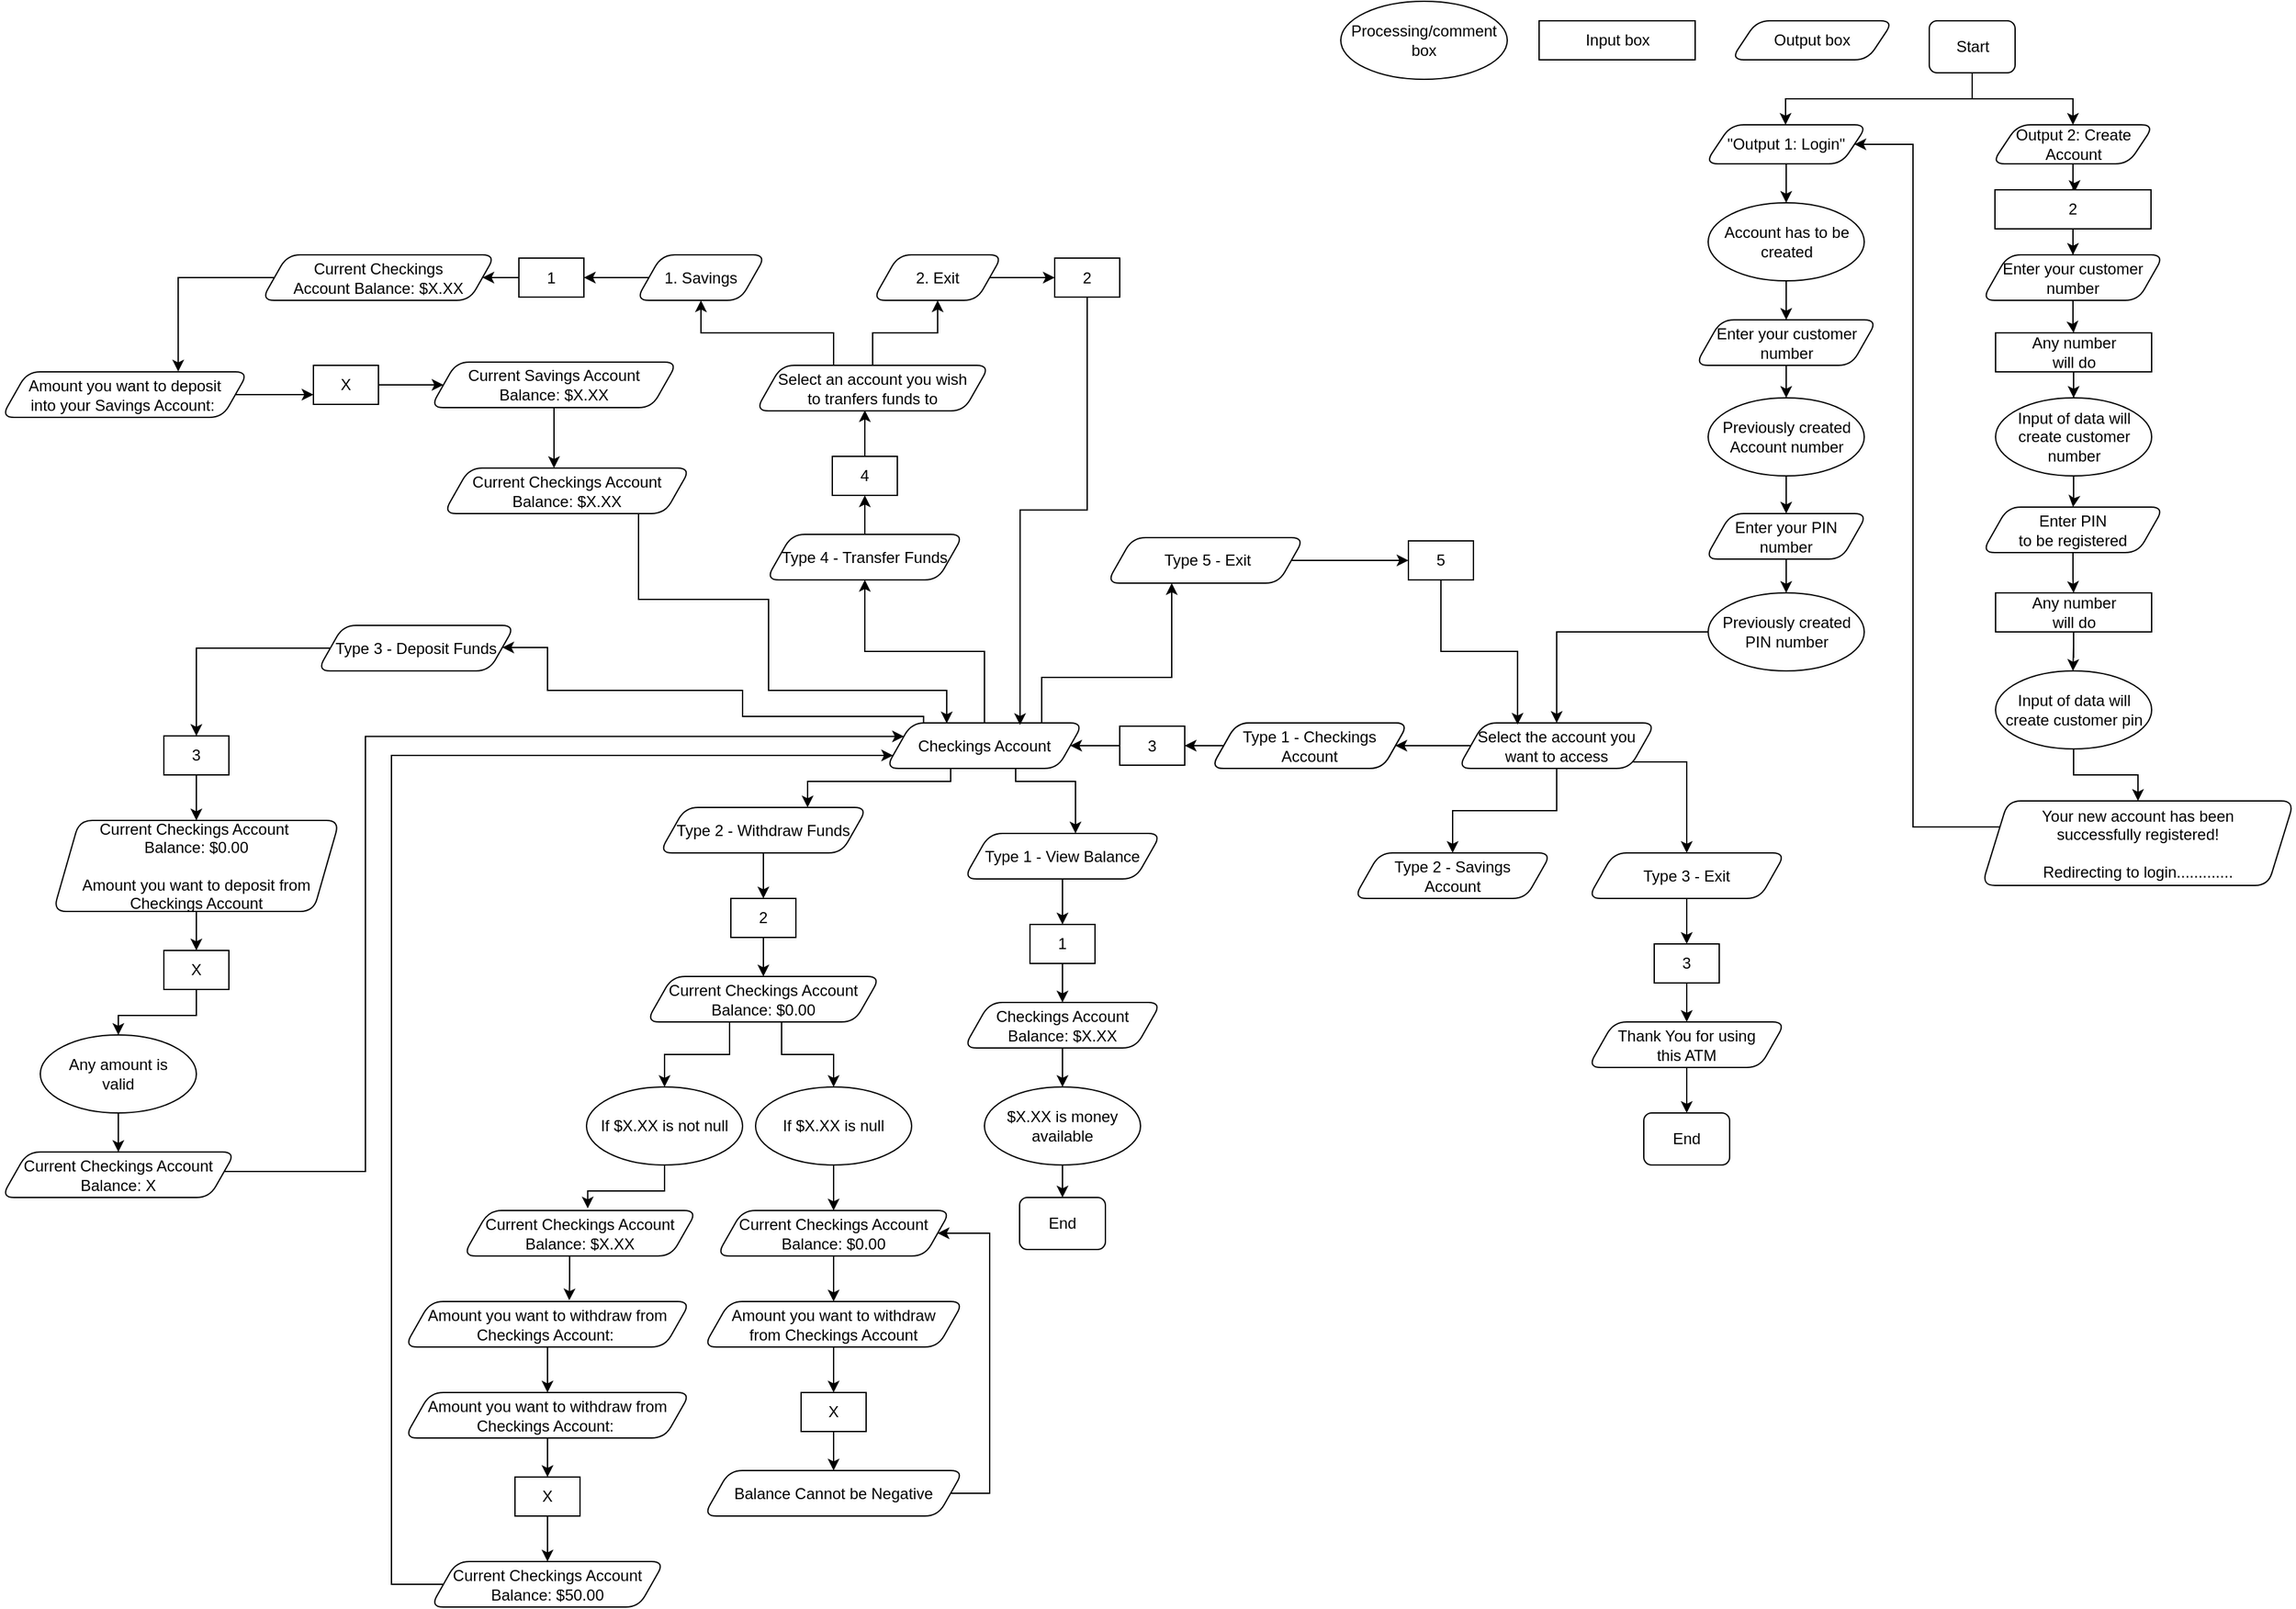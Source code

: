 <mxfile version="20.1.1" type="github">
  <diagram id="PVZnReJb8n95HXbe6FDD" name="Page-1">
    <mxGraphModel dx="2595" dy="1390" grid="1" gridSize="10" guides="1" tooltips="1" connect="1" arrows="1" fold="1" page="1" pageScale="1" pageWidth="4681" pageHeight="3300" math="0" shadow="0">
      <root>
        <mxCell id="0" />
        <mxCell id="1" parent="0" />
        <mxCell id="Zx9jNWDYJmhsIeQJABpq-4" value="" style="edgeStyle=orthogonalEdgeStyle;rounded=0;orthogonalLoop=1;jettySize=auto;html=1;" edge="1" parent="1" source="Zx9jNWDYJmhsIeQJABpq-1" target="Zx9jNWDYJmhsIeQJABpq-2">
          <mxGeometry relative="1" as="geometry">
            <Array as="points">
              <mxPoint x="2446" y="155" />
              <mxPoint x="2302" y="155" />
            </Array>
          </mxGeometry>
        </mxCell>
        <mxCell id="Zx9jNWDYJmhsIeQJABpq-8" style="edgeStyle=orthogonalEdgeStyle;rounded=0;orthogonalLoop=1;jettySize=auto;html=1;entryX=0.5;entryY=0;entryDx=0;entryDy=0;" edge="1" parent="1" source="Zx9jNWDYJmhsIeQJABpq-1" target="Zx9jNWDYJmhsIeQJABpq-5">
          <mxGeometry relative="1" as="geometry" />
        </mxCell>
        <mxCell id="Zx9jNWDYJmhsIeQJABpq-1" value="Start" style="rounded=1;whiteSpace=wrap;html=1;" vertex="1" parent="1">
          <mxGeometry x="2412.5" y="95" width="66" height="40" as="geometry" />
        </mxCell>
        <mxCell id="Zx9jNWDYJmhsIeQJABpq-40" style="edgeStyle=orthogonalEdgeStyle;rounded=0;orthogonalLoop=1;jettySize=auto;html=1;" edge="1" parent="1" source="Zx9jNWDYJmhsIeQJABpq-2" target="Zx9jNWDYJmhsIeQJABpq-39">
          <mxGeometry relative="1" as="geometry" />
        </mxCell>
        <mxCell id="Zx9jNWDYJmhsIeQJABpq-2" value="&quot;Output 1: Login&quot;" style="shape=parallelogram;perimeter=parallelogramPerimeter;whiteSpace=wrap;html=1;fixedSize=1;rounded=1;" vertex="1" parent="1">
          <mxGeometry x="2240" y="175" width="125" height="30" as="geometry" />
        </mxCell>
        <mxCell id="Zx9jNWDYJmhsIeQJABpq-35" style="edgeStyle=orthogonalEdgeStyle;rounded=0;orthogonalLoop=1;jettySize=auto;html=1;entryX=0.511;entryY=0.054;entryDx=0;entryDy=0;entryPerimeter=0;" edge="1" parent="1" source="Zx9jNWDYJmhsIeQJABpq-5" target="Zx9jNWDYJmhsIeQJABpq-9">
          <mxGeometry relative="1" as="geometry" />
        </mxCell>
        <mxCell id="Zx9jNWDYJmhsIeQJABpq-5" value="Output 2: Create Account" style="shape=parallelogram;perimeter=parallelogramPerimeter;whiteSpace=wrap;html=1;fixedSize=1;rounded=1;" vertex="1" parent="1">
          <mxGeometry x="2460.5" y="175" width="125" height="30" as="geometry" />
        </mxCell>
        <mxCell id="Zx9jNWDYJmhsIeQJABpq-14" value="" style="edgeStyle=orthogonalEdgeStyle;rounded=0;orthogonalLoop=1;jettySize=auto;html=1;" edge="1" parent="1" source="Zx9jNWDYJmhsIeQJABpq-9" target="Zx9jNWDYJmhsIeQJABpq-13">
          <mxGeometry relative="1" as="geometry" />
        </mxCell>
        <mxCell id="Zx9jNWDYJmhsIeQJABpq-9" value="2" style="shape=rectangle;perimeter=retanglePerimeter;whiteSpace=wrap;html=1;fixedSize=1;sketch=0;rounded=0;shadow=0;direction=east;" vertex="1" parent="1">
          <mxGeometry x="2463" y="225" width="120" height="30" as="geometry" />
        </mxCell>
        <mxCell id="Zx9jNWDYJmhsIeQJABpq-16" value="" style="edgeStyle=orthogonalEdgeStyle;rounded=0;orthogonalLoop=1;jettySize=auto;html=1;" edge="1" parent="1" source="Zx9jNWDYJmhsIeQJABpq-13" target="Zx9jNWDYJmhsIeQJABpq-15">
          <mxGeometry relative="1" as="geometry" />
        </mxCell>
        <mxCell id="Zx9jNWDYJmhsIeQJABpq-13" value="Enter your customer number" style="shape=parallelogram;perimeter=parallelogramPerimeter;whiteSpace=wrap;html=1;fixedSize=1;rounded=1;" vertex="1" parent="1">
          <mxGeometry x="2453" y="275" width="140" height="35" as="geometry" />
        </mxCell>
        <mxCell id="Zx9jNWDYJmhsIeQJABpq-23" value="" style="edgeStyle=orthogonalEdgeStyle;rounded=0;orthogonalLoop=1;jettySize=auto;html=1;" edge="1" parent="1" source="Zx9jNWDYJmhsIeQJABpq-15" target="Zx9jNWDYJmhsIeQJABpq-22">
          <mxGeometry relative="1" as="geometry" />
        </mxCell>
        <mxCell id="Zx9jNWDYJmhsIeQJABpq-15" value="Any number &lt;br&gt;will do" style="shape=rectangle;perimeter=rectanglePerimeter;whiteSpace=wrap;html=1;fixedSize=1;" vertex="1" parent="1">
          <mxGeometry x="2463.5" y="335" width="120" height="30" as="geometry" />
        </mxCell>
        <mxCell id="Zx9jNWDYJmhsIeQJABpq-26" style="edgeStyle=orthogonalEdgeStyle;rounded=0;orthogonalLoop=1;jettySize=auto;html=1;entryX=0.5;entryY=0;entryDx=0;entryDy=0;" edge="1" parent="1" source="Zx9jNWDYJmhsIeQJABpq-22" target="Zx9jNWDYJmhsIeQJABpq-25">
          <mxGeometry relative="1" as="geometry" />
        </mxCell>
        <mxCell id="Zx9jNWDYJmhsIeQJABpq-22" value="Input of data will create customer number" style="ellipse;whiteSpace=wrap;html=1;" vertex="1" parent="1">
          <mxGeometry x="2463.5" y="385" width="120" height="60" as="geometry" />
        </mxCell>
        <mxCell id="Zx9jNWDYJmhsIeQJABpq-30" style="edgeStyle=orthogonalEdgeStyle;rounded=0;orthogonalLoop=1;jettySize=auto;html=1;entryX=0.5;entryY=0;entryDx=0;entryDy=0;" edge="1" parent="1" source="Zx9jNWDYJmhsIeQJABpq-25" target="Zx9jNWDYJmhsIeQJABpq-29">
          <mxGeometry relative="1" as="geometry" />
        </mxCell>
        <mxCell id="Zx9jNWDYJmhsIeQJABpq-25" value="Enter PIN &lt;br&gt;to be registered" style="shape=parallelogram;perimeter=parallelogramPerimeter;whiteSpace=wrap;html=1;fixedSize=1;rounded=1;" vertex="1" parent="1">
          <mxGeometry x="2453" y="469" width="140" height="35" as="geometry" />
        </mxCell>
        <mxCell id="Zx9jNWDYJmhsIeQJABpq-37" value="" style="edgeStyle=orthogonalEdgeStyle;rounded=0;orthogonalLoop=1;jettySize=auto;html=1;" edge="1" parent="1" source="Zx9jNWDYJmhsIeQJABpq-27" target="Zx9jNWDYJmhsIeQJABpq-36">
          <mxGeometry relative="1" as="geometry" />
        </mxCell>
        <mxCell id="Zx9jNWDYJmhsIeQJABpq-27" value="Input of data will create customer pin" style="ellipse;whiteSpace=wrap;html=1;" vertex="1" parent="1">
          <mxGeometry x="2463.5" y="595" width="120" height="60" as="geometry" />
        </mxCell>
        <mxCell id="Zx9jNWDYJmhsIeQJABpq-31" style="edgeStyle=orthogonalEdgeStyle;rounded=0;orthogonalLoop=1;jettySize=auto;html=1;entryX=0.5;entryY=0;entryDx=0;entryDy=0;" edge="1" parent="1" source="Zx9jNWDYJmhsIeQJABpq-29">
          <mxGeometry relative="1" as="geometry">
            <mxPoint x="2523" y="595" as="targetPoint" />
          </mxGeometry>
        </mxCell>
        <mxCell id="Zx9jNWDYJmhsIeQJABpq-29" value="Any number &lt;br&gt;will do" style="shape=rectangle;perimeter=rectanglePerimeter;whiteSpace=wrap;html=1;fixedSize=1;" vertex="1" parent="1">
          <mxGeometry x="2463.5" y="535" width="120" height="30" as="geometry" />
        </mxCell>
        <mxCell id="Zx9jNWDYJmhsIeQJABpq-38" style="edgeStyle=orthogonalEdgeStyle;rounded=0;orthogonalLoop=1;jettySize=auto;html=1;entryX=1;entryY=0.5;entryDx=0;entryDy=0;" edge="1" parent="1" source="Zx9jNWDYJmhsIeQJABpq-36" target="Zx9jNWDYJmhsIeQJABpq-2">
          <mxGeometry relative="1" as="geometry">
            <Array as="points">
              <mxPoint x="2400" y="715" />
              <mxPoint x="2400" y="190" />
            </Array>
          </mxGeometry>
        </mxCell>
        <mxCell id="Zx9jNWDYJmhsIeQJABpq-36" value="Your new account has been &lt;br&gt;successfully registered!&lt;br&gt;&lt;br&gt;Redirecting to login............." style="shape=parallelogram;perimeter=parallelogramPerimeter;whiteSpace=wrap;html=1;fixedSize=1;rounded=1;" vertex="1" parent="1">
          <mxGeometry x="2453" y="695" width="240" height="65" as="geometry" />
        </mxCell>
        <mxCell id="Zx9jNWDYJmhsIeQJABpq-43" style="edgeStyle=orthogonalEdgeStyle;rounded=0;orthogonalLoop=1;jettySize=auto;html=1;entryX=0.5;entryY=0;entryDx=0;entryDy=0;" edge="1" parent="1" source="Zx9jNWDYJmhsIeQJABpq-39" target="Zx9jNWDYJmhsIeQJABpq-44">
          <mxGeometry relative="1" as="geometry">
            <mxPoint x="2302.5" y="325" as="targetPoint" />
          </mxGeometry>
        </mxCell>
        <mxCell id="Zx9jNWDYJmhsIeQJABpq-39" value="Account has to be created" style="ellipse;whiteSpace=wrap;html=1;" vertex="1" parent="1">
          <mxGeometry x="2242.5" y="235" width="120" height="60" as="geometry" />
        </mxCell>
        <mxCell id="Zx9jNWDYJmhsIeQJABpq-51" style="edgeStyle=orthogonalEdgeStyle;rounded=0;orthogonalLoop=1;jettySize=auto;html=1;" edge="1" parent="1" source="Zx9jNWDYJmhsIeQJABpq-44" target="Zx9jNWDYJmhsIeQJABpq-50">
          <mxGeometry relative="1" as="geometry" />
        </mxCell>
        <mxCell id="Zx9jNWDYJmhsIeQJABpq-44" value="Enter your customer number" style="shape=parallelogram;perimeter=parallelogramPerimeter;whiteSpace=wrap;html=1;fixedSize=1;rounded=1;" vertex="1" parent="1">
          <mxGeometry x="2232.5" y="325" width="140" height="35" as="geometry" />
        </mxCell>
        <mxCell id="Zx9jNWDYJmhsIeQJABpq-47" value="Output box" style="shape=parallelogram;perimeter=parallelogramPerimeter;whiteSpace=wrap;html=1;fixedSize=1;rounded=1;" vertex="1" parent="1">
          <mxGeometry x="2260" y="95" width="125" height="30" as="geometry" />
        </mxCell>
        <mxCell id="Zx9jNWDYJmhsIeQJABpq-48" value="Input box" style="shape=rectangle;perimeter=rectanglePerimeter;whiteSpace=wrap;html=1;fixedSize=1;" vertex="1" parent="1">
          <mxGeometry x="2112.5" y="95" width="120" height="30" as="geometry" />
        </mxCell>
        <mxCell id="Zx9jNWDYJmhsIeQJABpq-49" value="Processing/comment box" style="ellipse;whiteSpace=wrap;html=1;" vertex="1" parent="1">
          <mxGeometry x="1960" y="80" width="128" height="60" as="geometry" />
        </mxCell>
        <mxCell id="Zx9jNWDYJmhsIeQJABpq-53" style="edgeStyle=orthogonalEdgeStyle;rounded=0;orthogonalLoop=1;jettySize=auto;html=1;entryX=0.5;entryY=0;entryDx=0;entryDy=0;" edge="1" parent="1" source="Zx9jNWDYJmhsIeQJABpq-50" target="Zx9jNWDYJmhsIeQJABpq-52">
          <mxGeometry relative="1" as="geometry" />
        </mxCell>
        <mxCell id="Zx9jNWDYJmhsIeQJABpq-50" value="Previously created Account number" style="ellipse;whiteSpace=wrap;html=1;" vertex="1" parent="1">
          <mxGeometry x="2242.5" y="385" width="120" height="60" as="geometry" />
        </mxCell>
        <mxCell id="Zx9jNWDYJmhsIeQJABpq-55" style="edgeStyle=orthogonalEdgeStyle;rounded=0;orthogonalLoop=1;jettySize=auto;html=1;entryX=0.5;entryY=0;entryDx=0;entryDy=0;" edge="1" parent="1" source="Zx9jNWDYJmhsIeQJABpq-52" target="Zx9jNWDYJmhsIeQJABpq-54">
          <mxGeometry relative="1" as="geometry" />
        </mxCell>
        <mxCell id="Zx9jNWDYJmhsIeQJABpq-52" value="Enter your PIN &lt;br&gt;number" style="shape=parallelogram;perimeter=parallelogramPerimeter;whiteSpace=wrap;html=1;fixedSize=1;rounded=1;" vertex="1" parent="1">
          <mxGeometry x="2240" y="474" width="125" height="35" as="geometry" />
        </mxCell>
        <mxCell id="Zx9jNWDYJmhsIeQJABpq-60" style="edgeStyle=orthogonalEdgeStyle;rounded=0;orthogonalLoop=1;jettySize=auto;html=1;entryX=0.5;entryY=0;entryDx=0;entryDy=0;" edge="1" parent="1" source="Zx9jNWDYJmhsIeQJABpq-54" target="Zx9jNWDYJmhsIeQJABpq-59">
          <mxGeometry relative="1" as="geometry" />
        </mxCell>
        <mxCell id="Zx9jNWDYJmhsIeQJABpq-54" value="Previously created PIN number" style="ellipse;whiteSpace=wrap;html=1;" vertex="1" parent="1">
          <mxGeometry x="2242.5" y="535" width="120" height="60" as="geometry" />
        </mxCell>
        <mxCell id="Zx9jNWDYJmhsIeQJABpq-62" style="edgeStyle=orthogonalEdgeStyle;rounded=0;orthogonalLoop=1;jettySize=auto;html=1;" edge="1" parent="1" source="Zx9jNWDYJmhsIeQJABpq-59" target="Zx9jNWDYJmhsIeQJABpq-61">
          <mxGeometry relative="1" as="geometry" />
        </mxCell>
        <mxCell id="Zx9jNWDYJmhsIeQJABpq-64" style="edgeStyle=orthogonalEdgeStyle;rounded=0;orthogonalLoop=1;jettySize=auto;html=1;entryX=0.5;entryY=0;entryDx=0;entryDy=0;" edge="1" parent="1" source="Zx9jNWDYJmhsIeQJABpq-59" target="Zx9jNWDYJmhsIeQJABpq-63">
          <mxGeometry relative="1" as="geometry" />
        </mxCell>
        <mxCell id="Zx9jNWDYJmhsIeQJABpq-66" style="edgeStyle=orthogonalEdgeStyle;rounded=0;orthogonalLoop=1;jettySize=auto;html=1;entryX=0.5;entryY=0;entryDx=0;entryDy=0;" edge="1" parent="1" source="Zx9jNWDYJmhsIeQJABpq-59" target="Zx9jNWDYJmhsIeQJABpq-65">
          <mxGeometry relative="1" as="geometry">
            <Array as="points">
              <mxPoint x="2226" y="665" />
            </Array>
          </mxGeometry>
        </mxCell>
        <mxCell id="Zx9jNWDYJmhsIeQJABpq-59" value="Select the account you want to access" style="shape=parallelogram;perimeter=parallelogramPerimeter;whiteSpace=wrap;html=1;fixedSize=1;rounded=1;" vertex="1" parent="1">
          <mxGeometry x="2050" y="635" width="152" height="35" as="geometry" />
        </mxCell>
        <mxCell id="Zx9jNWDYJmhsIeQJABpq-77" style="edgeStyle=orthogonalEdgeStyle;rounded=0;orthogonalLoop=1;jettySize=auto;html=1;entryX=1;entryY=0.5;entryDx=0;entryDy=0;" edge="1" parent="1" source="Zx9jNWDYJmhsIeQJABpq-61" target="Zx9jNWDYJmhsIeQJABpq-76">
          <mxGeometry relative="1" as="geometry" />
        </mxCell>
        <mxCell id="Zx9jNWDYJmhsIeQJABpq-61" value="Type 1 - Checkings &lt;br&gt;Account" style="shape=parallelogram;perimeter=parallelogramPerimeter;whiteSpace=wrap;html=1;fixedSize=1;rounded=1;" vertex="1" parent="1">
          <mxGeometry x="1860" y="635" width="152" height="35" as="geometry" />
        </mxCell>
        <mxCell id="Zx9jNWDYJmhsIeQJABpq-63" value="Type 2 - Savings &lt;br&gt;Account" style="shape=parallelogram;perimeter=parallelogramPerimeter;whiteSpace=wrap;html=1;fixedSize=1;rounded=1;" vertex="1" parent="1">
          <mxGeometry x="1970" y="735" width="152" height="35" as="geometry" />
        </mxCell>
        <mxCell id="Zx9jNWDYJmhsIeQJABpq-71" style="edgeStyle=orthogonalEdgeStyle;rounded=0;orthogonalLoop=1;jettySize=auto;html=1;entryX=0.5;entryY=0;entryDx=0;entryDy=0;" edge="1" parent="1" source="Zx9jNWDYJmhsIeQJABpq-65" target="Zx9jNWDYJmhsIeQJABpq-70">
          <mxGeometry relative="1" as="geometry" />
        </mxCell>
        <mxCell id="Zx9jNWDYJmhsIeQJABpq-65" value="Type 3 - Exit" style="shape=parallelogram;perimeter=parallelogramPerimeter;whiteSpace=wrap;html=1;fixedSize=1;rounded=1;" vertex="1" parent="1">
          <mxGeometry x="2150" y="735" width="152" height="35" as="geometry" />
        </mxCell>
        <mxCell id="Zx9jNWDYJmhsIeQJABpq-73" style="edgeStyle=orthogonalEdgeStyle;rounded=0;orthogonalLoop=1;jettySize=auto;html=1;entryX=0.5;entryY=0;entryDx=0;entryDy=0;" edge="1" parent="1" source="Zx9jNWDYJmhsIeQJABpq-70" target="Zx9jNWDYJmhsIeQJABpq-72">
          <mxGeometry relative="1" as="geometry" />
        </mxCell>
        <mxCell id="Zx9jNWDYJmhsIeQJABpq-70" value="3" style="shape=rectangle;perimeter=rectanglePerimeter;whiteSpace=wrap;html=1;fixedSize=1;" vertex="1" parent="1">
          <mxGeometry x="2201" y="805" width="50" height="30" as="geometry" />
        </mxCell>
        <mxCell id="Zx9jNWDYJmhsIeQJABpq-75" style="edgeStyle=orthogonalEdgeStyle;rounded=0;orthogonalLoop=1;jettySize=auto;html=1;entryX=0.5;entryY=0;entryDx=0;entryDy=0;" edge="1" parent="1" source="Zx9jNWDYJmhsIeQJABpq-72" target="Zx9jNWDYJmhsIeQJABpq-74">
          <mxGeometry relative="1" as="geometry" />
        </mxCell>
        <mxCell id="Zx9jNWDYJmhsIeQJABpq-72" value="Thank You for using &lt;br&gt;this ATM" style="shape=parallelogram;perimeter=parallelogramPerimeter;whiteSpace=wrap;html=1;fixedSize=1;rounded=1;" vertex="1" parent="1">
          <mxGeometry x="2150" y="865" width="152" height="35" as="geometry" />
        </mxCell>
        <mxCell id="Zx9jNWDYJmhsIeQJABpq-74" value="End" style="rounded=1;whiteSpace=wrap;html=1;" vertex="1" parent="1">
          <mxGeometry x="2193" y="935" width="66" height="40" as="geometry" />
        </mxCell>
        <mxCell id="Zx9jNWDYJmhsIeQJABpq-80" style="edgeStyle=orthogonalEdgeStyle;rounded=0;orthogonalLoop=1;jettySize=auto;html=1;entryX=1;entryY=0.5;entryDx=0;entryDy=0;" edge="1" parent="1" source="Zx9jNWDYJmhsIeQJABpq-76" target="Zx9jNWDYJmhsIeQJABpq-79">
          <mxGeometry relative="1" as="geometry" />
        </mxCell>
        <mxCell id="Zx9jNWDYJmhsIeQJABpq-76" value="3" style="shape=rectangle;perimeter=rectanglePerimeter;whiteSpace=wrap;html=1;fixedSize=1;" vertex="1" parent="1">
          <mxGeometry x="1790" y="637.5" width="50" height="30" as="geometry" />
        </mxCell>
        <mxCell id="Zx9jNWDYJmhsIeQJABpq-78" value="Type 1 - Checkings &lt;br&gt;Account" style="shape=parallelogram;perimeter=parallelogramPerimeter;whiteSpace=wrap;html=1;fixedSize=1;rounded=1;" vertex="1" parent="1">
          <mxGeometry x="1860" y="635" width="152" height="35" as="geometry" />
        </mxCell>
        <mxCell id="Zx9jNWDYJmhsIeQJABpq-82" value="" style="edgeStyle=orthogonalEdgeStyle;rounded=0;orthogonalLoop=1;jettySize=auto;html=1;" edge="1" parent="1" source="Zx9jNWDYJmhsIeQJABpq-79" target="Zx9jNWDYJmhsIeQJABpq-81">
          <mxGeometry relative="1" as="geometry">
            <Array as="points">
              <mxPoint x="1710" y="680" />
              <mxPoint x="1756" y="680" />
            </Array>
          </mxGeometry>
        </mxCell>
        <mxCell id="Zx9jNWDYJmhsIeQJABpq-84" value="" style="edgeStyle=orthogonalEdgeStyle;rounded=0;orthogonalLoop=1;jettySize=auto;html=1;" edge="1" parent="1" source="Zx9jNWDYJmhsIeQJABpq-79" target="Zx9jNWDYJmhsIeQJABpq-83">
          <mxGeometry relative="1" as="geometry">
            <Array as="points">
              <mxPoint x="1660" y="680" />
              <mxPoint x="1550" y="680" />
            </Array>
          </mxGeometry>
        </mxCell>
        <mxCell id="Zx9jNWDYJmhsIeQJABpq-86" style="edgeStyle=orthogonalEdgeStyle;rounded=0;orthogonalLoop=1;jettySize=auto;html=1;exitX=0.192;exitY=0.008;exitDx=0;exitDy=0;exitPerimeter=0;" edge="1" parent="1" source="Zx9jNWDYJmhsIeQJABpq-79" target="Zx9jNWDYJmhsIeQJABpq-85">
          <mxGeometry relative="1" as="geometry">
            <Array as="points">
              <mxPoint x="1639" y="630" />
              <mxPoint x="1500" y="630" />
              <mxPoint x="1500" y="610" />
              <mxPoint x="1350" y="610" />
              <mxPoint x="1350" y="577" />
            </Array>
          </mxGeometry>
        </mxCell>
        <mxCell id="Zx9jNWDYJmhsIeQJABpq-90" style="edgeStyle=orthogonalEdgeStyle;rounded=0;orthogonalLoop=1;jettySize=auto;html=1;" edge="1" parent="1" source="Zx9jNWDYJmhsIeQJABpq-79" target="Zx9jNWDYJmhsIeQJABpq-89">
          <mxGeometry relative="1" as="geometry">
            <mxPoint x="1890" y="550" as="targetPoint" />
            <Array as="points">
              <mxPoint x="1730" y="600" />
              <mxPoint x="1830" y="600" />
            </Array>
          </mxGeometry>
        </mxCell>
        <mxCell id="Zx9jNWDYJmhsIeQJABpq-91" style="edgeStyle=orthogonalEdgeStyle;rounded=0;orthogonalLoop=1;jettySize=auto;html=1;" edge="1" parent="1" source="Zx9jNWDYJmhsIeQJABpq-79" target="Zx9jNWDYJmhsIeQJABpq-87">
          <mxGeometry relative="1" as="geometry" />
        </mxCell>
        <mxCell id="Zx9jNWDYJmhsIeQJABpq-79" value="Checkings Account" style="shape=parallelogram;perimeter=parallelogramPerimeter;whiteSpace=wrap;html=1;fixedSize=1;rounded=1;" vertex="1" parent="1">
          <mxGeometry x="1610" y="635" width="152" height="35" as="geometry" />
        </mxCell>
        <mxCell id="Zx9jNWDYJmhsIeQJABpq-96" style="edgeStyle=orthogonalEdgeStyle;rounded=0;orthogonalLoop=1;jettySize=auto;html=1;entryX=0.5;entryY=0;entryDx=0;entryDy=0;" edge="1" parent="1" source="Zx9jNWDYJmhsIeQJABpq-81" target="Zx9jNWDYJmhsIeQJABpq-95">
          <mxGeometry relative="1" as="geometry" />
        </mxCell>
        <mxCell id="Zx9jNWDYJmhsIeQJABpq-81" value="Type 1 - View Balance" style="shape=parallelogram;perimeter=parallelogramPerimeter;whiteSpace=wrap;html=1;fixedSize=1;rounded=1;" vertex="1" parent="1">
          <mxGeometry x="1670" y="720" width="152" height="35" as="geometry" />
        </mxCell>
        <mxCell id="Zx9jNWDYJmhsIeQJABpq-102" style="edgeStyle=orthogonalEdgeStyle;rounded=0;orthogonalLoop=1;jettySize=auto;html=1;entryX=0.5;entryY=0;entryDx=0;entryDy=0;" edge="1" parent="1" source="Zx9jNWDYJmhsIeQJABpq-83" target="Zx9jNWDYJmhsIeQJABpq-101">
          <mxGeometry relative="1" as="geometry" />
        </mxCell>
        <mxCell id="Zx9jNWDYJmhsIeQJABpq-83" value="Type 2 - Withdraw Funds" style="shape=parallelogram;perimeter=parallelogramPerimeter;whiteSpace=wrap;html=1;fixedSize=1;rounded=1;" vertex="1" parent="1">
          <mxGeometry x="1436" y="700" width="160" height="35" as="geometry" />
        </mxCell>
        <mxCell id="Zx9jNWDYJmhsIeQJABpq-122" style="edgeStyle=orthogonalEdgeStyle;rounded=0;orthogonalLoop=1;jettySize=auto;html=1;entryX=0.5;entryY=0;entryDx=0;entryDy=0;" edge="1" parent="1" source="Zx9jNWDYJmhsIeQJABpq-85" target="Zx9jNWDYJmhsIeQJABpq-121">
          <mxGeometry relative="1" as="geometry" />
        </mxCell>
        <mxCell id="Zx9jNWDYJmhsIeQJABpq-85" value="Type 3 - Deposit Funds" style="shape=parallelogram;perimeter=parallelogramPerimeter;whiteSpace=wrap;html=1;fixedSize=1;rounded=1;" vertex="1" parent="1">
          <mxGeometry x="1173" y="560" width="152" height="35" as="geometry" />
        </mxCell>
        <mxCell id="Zx9jNWDYJmhsIeQJABpq-152" style="edgeStyle=orthogonalEdgeStyle;rounded=0;orthogonalLoop=1;jettySize=auto;html=1;entryX=0.5;entryY=1;entryDx=0;entryDy=0;" edge="1" parent="1" source="Zx9jNWDYJmhsIeQJABpq-87" target="Zx9jNWDYJmhsIeQJABpq-149">
          <mxGeometry relative="1" as="geometry" />
        </mxCell>
        <mxCell id="Zx9jNWDYJmhsIeQJABpq-87" value="Type 4 - Transfer Funds" style="shape=parallelogram;perimeter=parallelogramPerimeter;whiteSpace=wrap;html=1;fixedSize=1;rounded=1;" vertex="1" parent="1">
          <mxGeometry x="1518" y="490" width="152" height="35" as="geometry" />
        </mxCell>
        <mxCell id="Zx9jNWDYJmhsIeQJABpq-93" style="edgeStyle=orthogonalEdgeStyle;rounded=0;orthogonalLoop=1;jettySize=auto;html=1;entryX=0;entryY=0.5;entryDx=0;entryDy=0;" edge="1" parent="1" source="Zx9jNWDYJmhsIeQJABpq-89" target="Zx9jNWDYJmhsIeQJABpq-92">
          <mxGeometry relative="1" as="geometry" />
        </mxCell>
        <mxCell id="Zx9jNWDYJmhsIeQJABpq-89" value="&amp;nbsp;Type 5 - Exit" style="shape=parallelogram;perimeter=parallelogramPerimeter;whiteSpace=wrap;html=1;fixedSize=1;rounded=1;" vertex="1" parent="1">
          <mxGeometry x="1780" y="492.5" width="152" height="35" as="geometry" />
        </mxCell>
        <mxCell id="Zx9jNWDYJmhsIeQJABpq-94" style="edgeStyle=orthogonalEdgeStyle;rounded=0;orthogonalLoop=1;jettySize=auto;html=1;entryX=0.302;entryY=0.038;entryDx=0;entryDy=0;entryPerimeter=0;" edge="1" parent="1" source="Zx9jNWDYJmhsIeQJABpq-92" target="Zx9jNWDYJmhsIeQJABpq-59">
          <mxGeometry relative="1" as="geometry" />
        </mxCell>
        <mxCell id="Zx9jNWDYJmhsIeQJABpq-92" value="5" style="shape=rectangle;perimeter=rectanglePerimeter;whiteSpace=wrap;html=1;fixedSize=1;" vertex="1" parent="1">
          <mxGeometry x="2012" y="495" width="50" height="30" as="geometry" />
        </mxCell>
        <mxCell id="Zx9jNWDYJmhsIeQJABpq-98" style="edgeStyle=orthogonalEdgeStyle;rounded=0;orthogonalLoop=1;jettySize=auto;html=1;entryX=0.5;entryY=0;entryDx=0;entryDy=0;" edge="1" parent="1" source="Zx9jNWDYJmhsIeQJABpq-95" target="Zx9jNWDYJmhsIeQJABpq-97">
          <mxGeometry relative="1" as="geometry" />
        </mxCell>
        <mxCell id="Zx9jNWDYJmhsIeQJABpq-95" value="1" style="shape=rectangle;perimeter=rectanglePerimeter;whiteSpace=wrap;html=1;fixedSize=1;" vertex="1" parent="1">
          <mxGeometry x="1721" y="790" width="50" height="30" as="geometry" />
        </mxCell>
        <mxCell id="Zx9jNWDYJmhsIeQJABpq-100" style="edgeStyle=orthogonalEdgeStyle;rounded=0;orthogonalLoop=1;jettySize=auto;html=1;entryX=0.5;entryY=0;entryDx=0;entryDy=0;" edge="1" parent="1" source="Zx9jNWDYJmhsIeQJABpq-97" target="Zx9jNWDYJmhsIeQJABpq-99">
          <mxGeometry relative="1" as="geometry" />
        </mxCell>
        <mxCell id="Zx9jNWDYJmhsIeQJABpq-97" value="Checkings Account Balance: $X.XX" style="shape=parallelogram;perimeter=parallelogramPerimeter;whiteSpace=wrap;html=1;fixedSize=1;rounded=1;" vertex="1" parent="1">
          <mxGeometry x="1670" y="850" width="152" height="35" as="geometry" />
        </mxCell>
        <mxCell id="Zx9jNWDYJmhsIeQJABpq-108" style="edgeStyle=orthogonalEdgeStyle;rounded=0;orthogonalLoop=1;jettySize=auto;html=1;entryX=0.5;entryY=0;entryDx=0;entryDy=0;" edge="1" parent="1" source="Zx9jNWDYJmhsIeQJABpq-99" target="Zx9jNWDYJmhsIeQJABpq-107">
          <mxGeometry relative="1" as="geometry" />
        </mxCell>
        <mxCell id="Zx9jNWDYJmhsIeQJABpq-99" value="$X.XX is money available" style="ellipse;whiteSpace=wrap;html=1;" vertex="1" parent="1">
          <mxGeometry x="1686" y="915" width="120" height="60" as="geometry" />
        </mxCell>
        <mxCell id="Zx9jNWDYJmhsIeQJABpq-104" style="edgeStyle=orthogonalEdgeStyle;rounded=0;orthogonalLoop=1;jettySize=auto;html=1;entryX=0.5;entryY=0;entryDx=0;entryDy=0;" edge="1" parent="1" source="Zx9jNWDYJmhsIeQJABpq-101" target="Zx9jNWDYJmhsIeQJABpq-103">
          <mxGeometry relative="1" as="geometry" />
        </mxCell>
        <mxCell id="Zx9jNWDYJmhsIeQJABpq-101" value="2" style="shape=rectangle;perimeter=rectanglePerimeter;whiteSpace=wrap;html=1;fixedSize=1;" vertex="1" parent="1">
          <mxGeometry x="1491" y="770" width="50" height="30" as="geometry" />
        </mxCell>
        <mxCell id="Zx9jNWDYJmhsIeQJABpq-106" style="edgeStyle=orthogonalEdgeStyle;rounded=0;orthogonalLoop=1;jettySize=auto;html=1;entryX=0.5;entryY=0;entryDx=0;entryDy=0;" edge="1" parent="1" source="Zx9jNWDYJmhsIeQJABpq-103" target="Zx9jNWDYJmhsIeQJABpq-105">
          <mxGeometry relative="1" as="geometry">
            <Array as="points">
              <mxPoint x="1530" y="890" />
              <mxPoint x="1570" y="890" />
            </Array>
          </mxGeometry>
        </mxCell>
        <mxCell id="Zx9jNWDYJmhsIeQJABpq-123" style="edgeStyle=orthogonalEdgeStyle;rounded=0;orthogonalLoop=1;jettySize=auto;html=1;entryX=0.5;entryY=0;entryDx=0;entryDy=0;" edge="1" parent="1" source="Zx9jNWDYJmhsIeQJABpq-103" target="Zx9jNWDYJmhsIeQJABpq-133">
          <mxGeometry relative="1" as="geometry">
            <mxPoint x="1430" y="910" as="targetPoint" />
            <Array as="points">
              <mxPoint x="1490" y="890" />
              <mxPoint x="1440" y="890" />
            </Array>
          </mxGeometry>
        </mxCell>
        <mxCell id="Zx9jNWDYJmhsIeQJABpq-103" value="Current Checkings Account Balance: $0.00" style="shape=parallelogram;perimeter=parallelogramPerimeter;whiteSpace=wrap;html=1;fixedSize=1;rounded=1;" vertex="1" parent="1">
          <mxGeometry x="1426" y="830" width="180" height="35" as="geometry" />
        </mxCell>
        <mxCell id="Zx9jNWDYJmhsIeQJABpq-110" style="edgeStyle=orthogonalEdgeStyle;rounded=0;orthogonalLoop=1;jettySize=auto;html=1;entryX=0.5;entryY=0;entryDx=0;entryDy=0;" edge="1" parent="1" source="Zx9jNWDYJmhsIeQJABpq-105" target="Zx9jNWDYJmhsIeQJABpq-109">
          <mxGeometry relative="1" as="geometry" />
        </mxCell>
        <mxCell id="Zx9jNWDYJmhsIeQJABpq-105" value="If $X.XX is null" style="ellipse;whiteSpace=wrap;html=1;" vertex="1" parent="1">
          <mxGeometry x="1510" y="915" width="120" height="60" as="geometry" />
        </mxCell>
        <mxCell id="Zx9jNWDYJmhsIeQJABpq-107" value="End" style="rounded=1;whiteSpace=wrap;html=1;" vertex="1" parent="1">
          <mxGeometry x="1713" y="1000" width="66" height="40" as="geometry" />
        </mxCell>
        <mxCell id="Zx9jNWDYJmhsIeQJABpq-112" value="" style="edgeStyle=orthogonalEdgeStyle;rounded=0;orthogonalLoop=1;jettySize=auto;html=1;" edge="1" parent="1" source="Zx9jNWDYJmhsIeQJABpq-109" target="Zx9jNWDYJmhsIeQJABpq-111">
          <mxGeometry relative="1" as="geometry" />
        </mxCell>
        <mxCell id="Zx9jNWDYJmhsIeQJABpq-109" value="Current Checkings Account Balance: $0.00" style="shape=parallelogram;perimeter=parallelogramPerimeter;whiteSpace=wrap;html=1;fixedSize=1;rounded=1;" vertex="1" parent="1">
          <mxGeometry x="1480" y="1010" width="180" height="35" as="geometry" />
        </mxCell>
        <mxCell id="Zx9jNWDYJmhsIeQJABpq-114" style="edgeStyle=orthogonalEdgeStyle;rounded=0;orthogonalLoop=1;jettySize=auto;html=1;entryX=0.5;entryY=0;entryDx=0;entryDy=0;" edge="1" parent="1" source="Zx9jNWDYJmhsIeQJABpq-111" target="Zx9jNWDYJmhsIeQJABpq-113">
          <mxGeometry relative="1" as="geometry" />
        </mxCell>
        <mxCell id="Zx9jNWDYJmhsIeQJABpq-111" value="Amount you want to withdraw &lt;br&gt;from Checkings Account" style="shape=parallelogram;perimeter=parallelogramPerimeter;whiteSpace=wrap;html=1;fixedSize=1;rounded=1;" vertex="1" parent="1">
          <mxGeometry x="1470" y="1080" width="200" height="35" as="geometry" />
        </mxCell>
        <mxCell id="Zx9jNWDYJmhsIeQJABpq-117" style="edgeStyle=orthogonalEdgeStyle;rounded=0;orthogonalLoop=1;jettySize=auto;html=1;entryX=0.5;entryY=0;entryDx=0;entryDy=0;" edge="1" parent="1" source="Zx9jNWDYJmhsIeQJABpq-113" target="Zx9jNWDYJmhsIeQJABpq-118">
          <mxGeometry relative="1" as="geometry">
            <mxPoint x="1570" y="1205" as="targetPoint" />
          </mxGeometry>
        </mxCell>
        <mxCell id="Zx9jNWDYJmhsIeQJABpq-113" value="X" style="shape=rectangle;perimeter=rectanglePerimeter;whiteSpace=wrap;html=1;fixedSize=1;" vertex="1" parent="1">
          <mxGeometry x="1545" y="1150" width="50" height="30" as="geometry" />
        </mxCell>
        <mxCell id="Zx9jNWDYJmhsIeQJABpq-120" style="edgeStyle=orthogonalEdgeStyle;rounded=0;orthogonalLoop=1;jettySize=auto;html=1;" edge="1" parent="1" source="Zx9jNWDYJmhsIeQJABpq-118" target="Zx9jNWDYJmhsIeQJABpq-109">
          <mxGeometry relative="1" as="geometry">
            <Array as="points">
              <mxPoint x="1690" y="1227.5" />
              <mxPoint x="1690" y="1027.5" />
            </Array>
          </mxGeometry>
        </mxCell>
        <mxCell id="Zx9jNWDYJmhsIeQJABpq-118" value="Balance Cannot be Negative" style="shape=parallelogram;perimeter=parallelogramPerimeter;whiteSpace=wrap;html=1;fixedSize=1;rounded=1;" vertex="1" parent="1">
          <mxGeometry x="1470" y="1210" width="200" height="35" as="geometry" />
        </mxCell>
        <mxCell id="Zx9jNWDYJmhsIeQJABpq-125" style="edgeStyle=orthogonalEdgeStyle;rounded=0;orthogonalLoop=1;jettySize=auto;html=1;entryX=0.5;entryY=0;entryDx=0;entryDy=0;" edge="1" parent="1" source="Zx9jNWDYJmhsIeQJABpq-121" target="Zx9jNWDYJmhsIeQJABpq-124">
          <mxGeometry relative="1" as="geometry" />
        </mxCell>
        <mxCell id="Zx9jNWDYJmhsIeQJABpq-121" value="3" style="shape=rectangle;perimeter=rectanglePerimeter;whiteSpace=wrap;html=1;fixedSize=1;" vertex="1" parent="1">
          <mxGeometry x="1055" y="645" width="50" height="30" as="geometry" />
        </mxCell>
        <mxCell id="Zx9jNWDYJmhsIeQJABpq-127" style="edgeStyle=orthogonalEdgeStyle;rounded=0;orthogonalLoop=1;jettySize=auto;html=1;entryX=0.5;entryY=0;entryDx=0;entryDy=0;" edge="1" parent="1" source="Zx9jNWDYJmhsIeQJABpq-124" target="Zx9jNWDYJmhsIeQJABpq-126">
          <mxGeometry relative="1" as="geometry" />
        </mxCell>
        <mxCell id="Zx9jNWDYJmhsIeQJABpq-124" value="&lt;div&gt;Current Checkings Account&amp;nbsp;&lt;/div&gt;&lt;div&gt;Balance: $0.00&lt;/div&gt;&lt;div&gt;&lt;br&gt;&lt;/div&gt;&lt;div&gt;Amount you want to deposit from Checkings Account&lt;/div&gt;" style="shape=parallelogram;perimeter=parallelogramPerimeter;whiteSpace=wrap;html=1;fixedSize=1;rounded=1;" vertex="1" parent="1">
          <mxGeometry x="970" y="710" width="220" height="70" as="geometry" />
        </mxCell>
        <mxCell id="Zx9jNWDYJmhsIeQJABpq-129" style="edgeStyle=orthogonalEdgeStyle;rounded=0;orthogonalLoop=1;jettySize=auto;html=1;entryX=0.5;entryY=0;entryDx=0;entryDy=0;" edge="1" parent="1" source="Zx9jNWDYJmhsIeQJABpq-126" target="Zx9jNWDYJmhsIeQJABpq-128">
          <mxGeometry relative="1" as="geometry">
            <Array as="points">
              <mxPoint x="1080" y="860" />
              <mxPoint x="1020" y="860" />
            </Array>
          </mxGeometry>
        </mxCell>
        <mxCell id="Zx9jNWDYJmhsIeQJABpq-126" value="X" style="shape=rectangle;perimeter=rectanglePerimeter;whiteSpace=wrap;html=1;fixedSize=1;" vertex="1" parent="1">
          <mxGeometry x="1055" y="810" width="50" height="30" as="geometry" />
        </mxCell>
        <mxCell id="Zx9jNWDYJmhsIeQJABpq-131" style="edgeStyle=orthogonalEdgeStyle;rounded=0;orthogonalLoop=1;jettySize=auto;html=1;entryX=0.5;entryY=0;entryDx=0;entryDy=0;" edge="1" parent="1" source="Zx9jNWDYJmhsIeQJABpq-128" target="Zx9jNWDYJmhsIeQJABpq-130">
          <mxGeometry relative="1" as="geometry" />
        </mxCell>
        <mxCell id="Zx9jNWDYJmhsIeQJABpq-128" value="Any amount is &lt;br&gt;valid" style="ellipse;whiteSpace=wrap;html=1;" vertex="1" parent="1">
          <mxGeometry x="960" y="875" width="120" height="60" as="geometry" />
        </mxCell>
        <mxCell id="Zx9jNWDYJmhsIeQJABpq-132" style="edgeStyle=orthogonalEdgeStyle;rounded=0;orthogonalLoop=1;jettySize=auto;html=1;entryX=0;entryY=0.25;entryDx=0;entryDy=0;" edge="1" parent="1" source="Zx9jNWDYJmhsIeQJABpq-130" target="Zx9jNWDYJmhsIeQJABpq-79">
          <mxGeometry relative="1" as="geometry">
            <Array as="points">
              <mxPoint x="1210" y="980" />
              <mxPoint x="1210" y="645" />
            </Array>
          </mxGeometry>
        </mxCell>
        <mxCell id="Zx9jNWDYJmhsIeQJABpq-130" value="Current Checkings Account Balance: X" style="shape=parallelogram;perimeter=parallelogramPerimeter;whiteSpace=wrap;html=1;fixedSize=1;rounded=1;" vertex="1" parent="1">
          <mxGeometry x="930" y="965" width="180" height="35" as="geometry" />
        </mxCell>
        <mxCell id="Zx9jNWDYJmhsIeQJABpq-135" style="edgeStyle=orthogonalEdgeStyle;rounded=0;orthogonalLoop=1;jettySize=auto;html=1;entryX=0.533;entryY=-0.045;entryDx=0;entryDy=0;entryPerimeter=0;" edge="1" parent="1" source="Zx9jNWDYJmhsIeQJABpq-133" target="Zx9jNWDYJmhsIeQJABpq-134">
          <mxGeometry relative="1" as="geometry" />
        </mxCell>
        <mxCell id="Zx9jNWDYJmhsIeQJABpq-133" value="If $X.XX is not null" style="ellipse;whiteSpace=wrap;html=1;" vertex="1" parent="1">
          <mxGeometry x="1380" y="915" width="120" height="60" as="geometry" />
        </mxCell>
        <mxCell id="Zx9jNWDYJmhsIeQJABpq-137" style="edgeStyle=orthogonalEdgeStyle;rounded=0;orthogonalLoop=1;jettySize=auto;html=1;entryX=0.576;entryY=-0.026;entryDx=0;entryDy=0;entryPerimeter=0;" edge="1" parent="1" source="Zx9jNWDYJmhsIeQJABpq-134" target="Zx9jNWDYJmhsIeQJABpq-136">
          <mxGeometry relative="1" as="geometry">
            <Array as="points">
              <mxPoint x="1367" y="1065" />
              <mxPoint x="1367" y="1065" />
            </Array>
          </mxGeometry>
        </mxCell>
        <mxCell id="Zx9jNWDYJmhsIeQJABpq-134" value="Current Checkings Account Balance: $X.XX" style="shape=parallelogram;perimeter=parallelogramPerimeter;whiteSpace=wrap;html=1;fixedSize=1;rounded=1;" vertex="1" parent="1">
          <mxGeometry x="1285" y="1010" width="180" height="35" as="geometry" />
        </mxCell>
        <mxCell id="Zx9jNWDYJmhsIeQJABpq-141" style="edgeStyle=orthogonalEdgeStyle;rounded=0;orthogonalLoop=1;jettySize=auto;html=1;entryX=0.5;entryY=0;entryDx=0;entryDy=0;" edge="1" parent="1" source="Zx9jNWDYJmhsIeQJABpq-136" target="Zx9jNWDYJmhsIeQJABpq-142">
          <mxGeometry relative="1" as="geometry">
            <mxPoint x="1355" y="1150" as="targetPoint" />
            <Array as="points">
              <mxPoint x="1350" y="1130" />
              <mxPoint x="1350" y="1130" />
            </Array>
          </mxGeometry>
        </mxCell>
        <mxCell id="Zx9jNWDYJmhsIeQJABpq-136" value="Amount you want to withdraw from Checkings Account:&amp;nbsp;" style="shape=parallelogram;perimeter=parallelogramPerimeter;whiteSpace=wrap;html=1;fixedSize=1;rounded=1;" vertex="1" parent="1">
          <mxGeometry x="1240" y="1080" width="220" height="35" as="geometry" />
        </mxCell>
        <mxCell id="Zx9jNWDYJmhsIeQJABpq-144" style="edgeStyle=orthogonalEdgeStyle;rounded=0;orthogonalLoop=1;jettySize=auto;html=1;entryX=0.5;entryY=0;entryDx=0;entryDy=0;" edge="1" parent="1" source="Zx9jNWDYJmhsIeQJABpq-142" target="Zx9jNWDYJmhsIeQJABpq-143">
          <mxGeometry relative="1" as="geometry" />
        </mxCell>
        <mxCell id="Zx9jNWDYJmhsIeQJABpq-142" value="Amount you want to withdraw from Checkings Account:&amp;nbsp;" style="shape=parallelogram;perimeter=parallelogramPerimeter;whiteSpace=wrap;html=1;fixedSize=1;rounded=1;" vertex="1" parent="1">
          <mxGeometry x="1240" y="1150" width="220" height="35" as="geometry" />
        </mxCell>
        <mxCell id="Zx9jNWDYJmhsIeQJABpq-146" style="edgeStyle=orthogonalEdgeStyle;rounded=0;orthogonalLoop=1;jettySize=auto;html=1;entryX=0.5;entryY=0;entryDx=0;entryDy=0;" edge="1" parent="1" source="Zx9jNWDYJmhsIeQJABpq-143" target="Zx9jNWDYJmhsIeQJABpq-145">
          <mxGeometry relative="1" as="geometry">
            <Array as="points" />
          </mxGeometry>
        </mxCell>
        <mxCell id="Zx9jNWDYJmhsIeQJABpq-143" value="X" style="shape=rectangle;perimeter=rectanglePerimeter;whiteSpace=wrap;html=1;fixedSize=1;" vertex="1" parent="1">
          <mxGeometry x="1325" y="1215" width="50" height="30" as="geometry" />
        </mxCell>
        <mxCell id="Zx9jNWDYJmhsIeQJABpq-147" style="edgeStyle=orthogonalEdgeStyle;rounded=0;orthogonalLoop=1;jettySize=auto;html=1;" edge="1" parent="1" source="Zx9jNWDYJmhsIeQJABpq-145" target="Zx9jNWDYJmhsIeQJABpq-79">
          <mxGeometry relative="1" as="geometry">
            <Array as="points">
              <mxPoint x="1230" y="1297" />
              <mxPoint x="1230" y="660" />
            </Array>
          </mxGeometry>
        </mxCell>
        <mxCell id="Zx9jNWDYJmhsIeQJABpq-145" value="Current Checkings Account &lt;br&gt;Balance: $50.00" style="shape=parallelogram;perimeter=parallelogramPerimeter;whiteSpace=wrap;html=1;fixedSize=1;rounded=1;" vertex="1" parent="1">
          <mxGeometry x="1260" y="1280" width="180" height="35" as="geometry" />
        </mxCell>
        <mxCell id="Zx9jNWDYJmhsIeQJABpq-153" style="edgeStyle=orthogonalEdgeStyle;rounded=0;orthogonalLoop=1;jettySize=auto;html=1;entryX=0.467;entryY=0.987;entryDx=0;entryDy=0;entryPerimeter=0;" edge="1" parent="1" source="Zx9jNWDYJmhsIeQJABpq-149" target="Zx9jNWDYJmhsIeQJABpq-151">
          <mxGeometry relative="1" as="geometry" />
        </mxCell>
        <mxCell id="Zx9jNWDYJmhsIeQJABpq-149" value="4" style="shape=rectangle;perimeter=rectanglePerimeter;whiteSpace=wrap;html=1;fixedSize=1;" vertex="1" parent="1">
          <mxGeometry x="1569" y="430" width="50" height="30" as="geometry" />
        </mxCell>
        <mxCell id="Zx9jNWDYJmhsIeQJABpq-156" style="edgeStyle=orthogonalEdgeStyle;rounded=0;orthogonalLoop=1;jettySize=auto;html=1;entryX=0.5;entryY=1;entryDx=0;entryDy=0;" edge="1" parent="1" source="Zx9jNWDYJmhsIeQJABpq-151" target="Zx9jNWDYJmhsIeQJABpq-155">
          <mxGeometry relative="1" as="geometry">
            <mxPoint x="1470" y="320" as="targetPoint" />
            <Array as="points">
              <mxPoint x="1570" y="335" />
              <mxPoint x="1468" y="335" />
            </Array>
          </mxGeometry>
        </mxCell>
        <mxCell id="Zx9jNWDYJmhsIeQJABpq-157" style="edgeStyle=orthogonalEdgeStyle;rounded=0;orthogonalLoop=1;jettySize=auto;html=1;entryX=0.5;entryY=1;entryDx=0;entryDy=0;" edge="1" parent="1" source="Zx9jNWDYJmhsIeQJABpq-151" target="Zx9jNWDYJmhsIeQJABpq-154">
          <mxGeometry relative="1" as="geometry" />
        </mxCell>
        <mxCell id="Zx9jNWDYJmhsIeQJABpq-151" value="Select an account you wish &lt;br&gt;to tranfers funds to" style="shape=parallelogram;perimeter=parallelogramPerimeter;whiteSpace=wrap;html=1;fixedSize=1;rounded=1;" vertex="1" parent="1">
          <mxGeometry x="1510" y="360" width="180" height="35" as="geometry" />
        </mxCell>
        <mxCell id="Zx9jNWDYJmhsIeQJABpq-160" value="" style="edgeStyle=orthogonalEdgeStyle;rounded=0;orthogonalLoop=1;jettySize=auto;html=1;" edge="1" parent="1" source="Zx9jNWDYJmhsIeQJABpq-154" target="Zx9jNWDYJmhsIeQJABpq-159">
          <mxGeometry relative="1" as="geometry" />
        </mxCell>
        <mxCell id="Zx9jNWDYJmhsIeQJABpq-154" value="2. Exit" style="shape=parallelogram;perimeter=parallelogramPerimeter;whiteSpace=wrap;html=1;fixedSize=1;rounded=1;" vertex="1" parent="1">
          <mxGeometry x="1600" y="275" width="100" height="35" as="geometry" />
        </mxCell>
        <mxCell id="Zx9jNWDYJmhsIeQJABpq-163" style="edgeStyle=orthogonalEdgeStyle;rounded=0;orthogonalLoop=1;jettySize=auto;html=1;entryX=1;entryY=0.5;entryDx=0;entryDy=0;" edge="1" parent="1" source="Zx9jNWDYJmhsIeQJABpq-155" target="Zx9jNWDYJmhsIeQJABpq-162">
          <mxGeometry relative="1" as="geometry" />
        </mxCell>
        <mxCell id="Zx9jNWDYJmhsIeQJABpq-155" value="1. Savings" style="shape=parallelogram;perimeter=parallelogramPerimeter;whiteSpace=wrap;html=1;fixedSize=1;rounded=1;" vertex="1" parent="1">
          <mxGeometry x="1418" y="275" width="100" height="35" as="geometry" />
        </mxCell>
        <mxCell id="Zx9jNWDYJmhsIeQJABpq-161" style="edgeStyle=orthogonalEdgeStyle;rounded=0;orthogonalLoop=1;jettySize=auto;html=1;entryX=0.68;entryY=0.047;entryDx=0;entryDy=0;entryPerimeter=0;" edge="1" parent="1" source="Zx9jNWDYJmhsIeQJABpq-159" target="Zx9jNWDYJmhsIeQJABpq-79">
          <mxGeometry relative="1" as="geometry" />
        </mxCell>
        <mxCell id="Zx9jNWDYJmhsIeQJABpq-159" value="2" style="shape=rectangle;perimeter=rectanglePerimeter;whiteSpace=wrap;html=1;fixedSize=1;" vertex="1" parent="1">
          <mxGeometry x="1740" y="277.5" width="50" height="30" as="geometry" />
        </mxCell>
        <mxCell id="Zx9jNWDYJmhsIeQJABpq-165" style="edgeStyle=orthogonalEdgeStyle;rounded=0;orthogonalLoop=1;jettySize=auto;html=1;entryX=1;entryY=0.5;entryDx=0;entryDy=0;" edge="1" parent="1" source="Zx9jNWDYJmhsIeQJABpq-162" target="Zx9jNWDYJmhsIeQJABpq-164">
          <mxGeometry relative="1" as="geometry" />
        </mxCell>
        <mxCell id="Zx9jNWDYJmhsIeQJABpq-162" value="1" style="shape=rectangle;perimeter=rectanglePerimeter;whiteSpace=wrap;html=1;fixedSize=1;" vertex="1" parent="1">
          <mxGeometry x="1328" y="277.5" width="50" height="30" as="geometry" />
        </mxCell>
        <mxCell id="Zx9jNWDYJmhsIeQJABpq-179" style="edgeStyle=orthogonalEdgeStyle;rounded=0;orthogonalLoop=1;jettySize=auto;html=1;entryX=0.716;entryY=-0.008;entryDx=0;entryDy=0;entryPerimeter=0;" edge="1" parent="1" source="Zx9jNWDYJmhsIeQJABpq-164" target="Zx9jNWDYJmhsIeQJABpq-166">
          <mxGeometry relative="1" as="geometry" />
        </mxCell>
        <mxCell id="Zx9jNWDYJmhsIeQJABpq-164" value="Current Checkings &lt;br&gt;Account Balance: $X.XX" style="shape=parallelogram;perimeter=parallelogramPerimeter;whiteSpace=wrap;html=1;fixedSize=1;rounded=1;" vertex="1" parent="1">
          <mxGeometry x="1130" y="275" width="180" height="35" as="geometry" />
        </mxCell>
        <mxCell id="Zx9jNWDYJmhsIeQJABpq-178" style="edgeStyle=orthogonalEdgeStyle;rounded=0;orthogonalLoop=1;jettySize=auto;html=1;entryX=0;entryY=0.75;entryDx=0;entryDy=0;" edge="1" parent="1" source="Zx9jNWDYJmhsIeQJABpq-166" target="Zx9jNWDYJmhsIeQJABpq-168">
          <mxGeometry relative="1" as="geometry" />
        </mxCell>
        <mxCell id="Zx9jNWDYJmhsIeQJABpq-166" value="Amount you want to deposit &lt;br&gt;into your Savings Account:&amp;nbsp;" style="shape=parallelogram;perimeter=parallelogramPerimeter;whiteSpace=wrap;html=1;fixedSize=1;rounded=1;" vertex="1" parent="1">
          <mxGeometry x="930" y="365" width="190" height="35" as="geometry" />
        </mxCell>
        <mxCell id="Zx9jNWDYJmhsIeQJABpq-174" style="edgeStyle=orthogonalEdgeStyle;rounded=0;orthogonalLoop=1;jettySize=auto;html=1;" edge="1" parent="1" source="Zx9jNWDYJmhsIeQJABpq-168" target="Zx9jNWDYJmhsIeQJABpq-172">
          <mxGeometry relative="1" as="geometry" />
        </mxCell>
        <mxCell id="Zx9jNWDYJmhsIeQJABpq-168" value="X" style="shape=rectangle;perimeter=rectanglePerimeter;whiteSpace=wrap;html=1;fixedSize=1;" vertex="1" parent="1">
          <mxGeometry x="1170" y="360" width="50" height="30" as="geometry" />
        </mxCell>
        <mxCell id="Zx9jNWDYJmhsIeQJABpq-176" value="" style="edgeStyle=orthogonalEdgeStyle;rounded=0;orthogonalLoop=1;jettySize=auto;html=1;" edge="1" parent="1" source="Zx9jNWDYJmhsIeQJABpq-172" target="Zx9jNWDYJmhsIeQJABpq-175">
          <mxGeometry relative="1" as="geometry">
            <Array as="points">
              <mxPoint x="1355" y="430" />
              <mxPoint x="1355" y="430" />
            </Array>
          </mxGeometry>
        </mxCell>
        <mxCell id="Zx9jNWDYJmhsIeQJABpq-172" value="Current Savings Account &lt;br&gt;Balance: $X.XX" style="shape=parallelogram;perimeter=parallelogramPerimeter;whiteSpace=wrap;html=1;fixedSize=1;rounded=1;" vertex="1" parent="1">
          <mxGeometry x="1260" y="357.5" width="190" height="35" as="geometry" />
        </mxCell>
        <mxCell id="Zx9jNWDYJmhsIeQJABpq-177" style="edgeStyle=orthogonalEdgeStyle;rounded=0;orthogonalLoop=1;jettySize=auto;html=1;entryX=0.309;entryY=0.01;entryDx=0;entryDy=0;entryPerimeter=0;" edge="1" parent="1" source="Zx9jNWDYJmhsIeQJABpq-175" target="Zx9jNWDYJmhsIeQJABpq-79">
          <mxGeometry relative="1" as="geometry">
            <Array as="points">
              <mxPoint x="1420" y="540" />
              <mxPoint x="1520" y="540" />
              <mxPoint x="1520" y="610" />
              <mxPoint x="1657" y="610" />
            </Array>
          </mxGeometry>
        </mxCell>
        <mxCell id="Zx9jNWDYJmhsIeQJABpq-175" value="Current Checkings Account Balance: $X.XX" style="shape=parallelogram;perimeter=parallelogramPerimeter;whiteSpace=wrap;html=1;fixedSize=1;rounded=1;" vertex="1" parent="1">
          <mxGeometry x="1270" y="439" width="190" height="35" as="geometry" />
        </mxCell>
      </root>
    </mxGraphModel>
  </diagram>
</mxfile>
